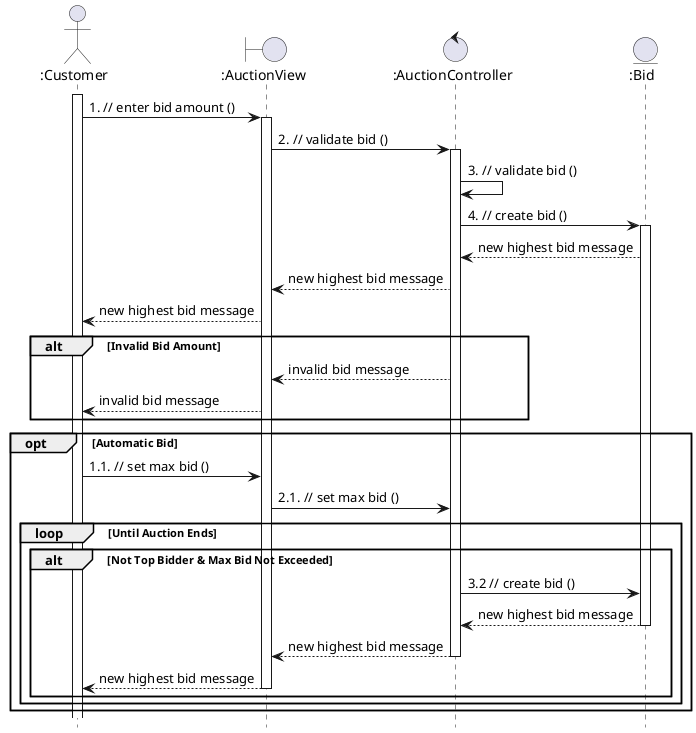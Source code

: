 @startuml
hide footbox


actor ":Customer" as Customer
boundary ":AuctionView" as AuctionView
control ":AuctionController" as AuctionController
entity ":Bid" as Bid
Customer ++
  Customer -> AuctionView : 1. // enter bid amount ()
  activate AuctionView
    AuctionView -> AuctionController : 2. // validate bid ()
    activate AuctionController
      AuctionController -> AuctionController : 3. // validate bid ()
      AuctionController -> Bid : 4. // create bid ()
      activate Bid
        Bid --> AuctionController : new highest bid message

      AuctionController --> AuctionView : new highest bid message
    AuctionView --> Customer : new highest bid message

alt Invalid Bid Amount
  AuctionController --> AuctionView : invalid bid message
    AuctionView --> Customer : invalid bid message
end

opt Automatic Bid
    Customer -> AuctionView : 1.1. // set max bid ()
      AuctionView -> AuctionController : 2.1. // set max bid ()
    loop Until Auction Ends
      alt Not Top Bidder & Max Bid Not Exceeded
        AuctionController -> Bid : 3.2 // create bid ()
          Bid --> AuctionController : new highest bid message
        deactivate Bid
          AuctionController --> AuctionView : new highest bid message
        deactivate AuctionController
          AuctionView --> Customer : new highest bid message
        deactivate AuctionView
      end
    end
end

@enduml